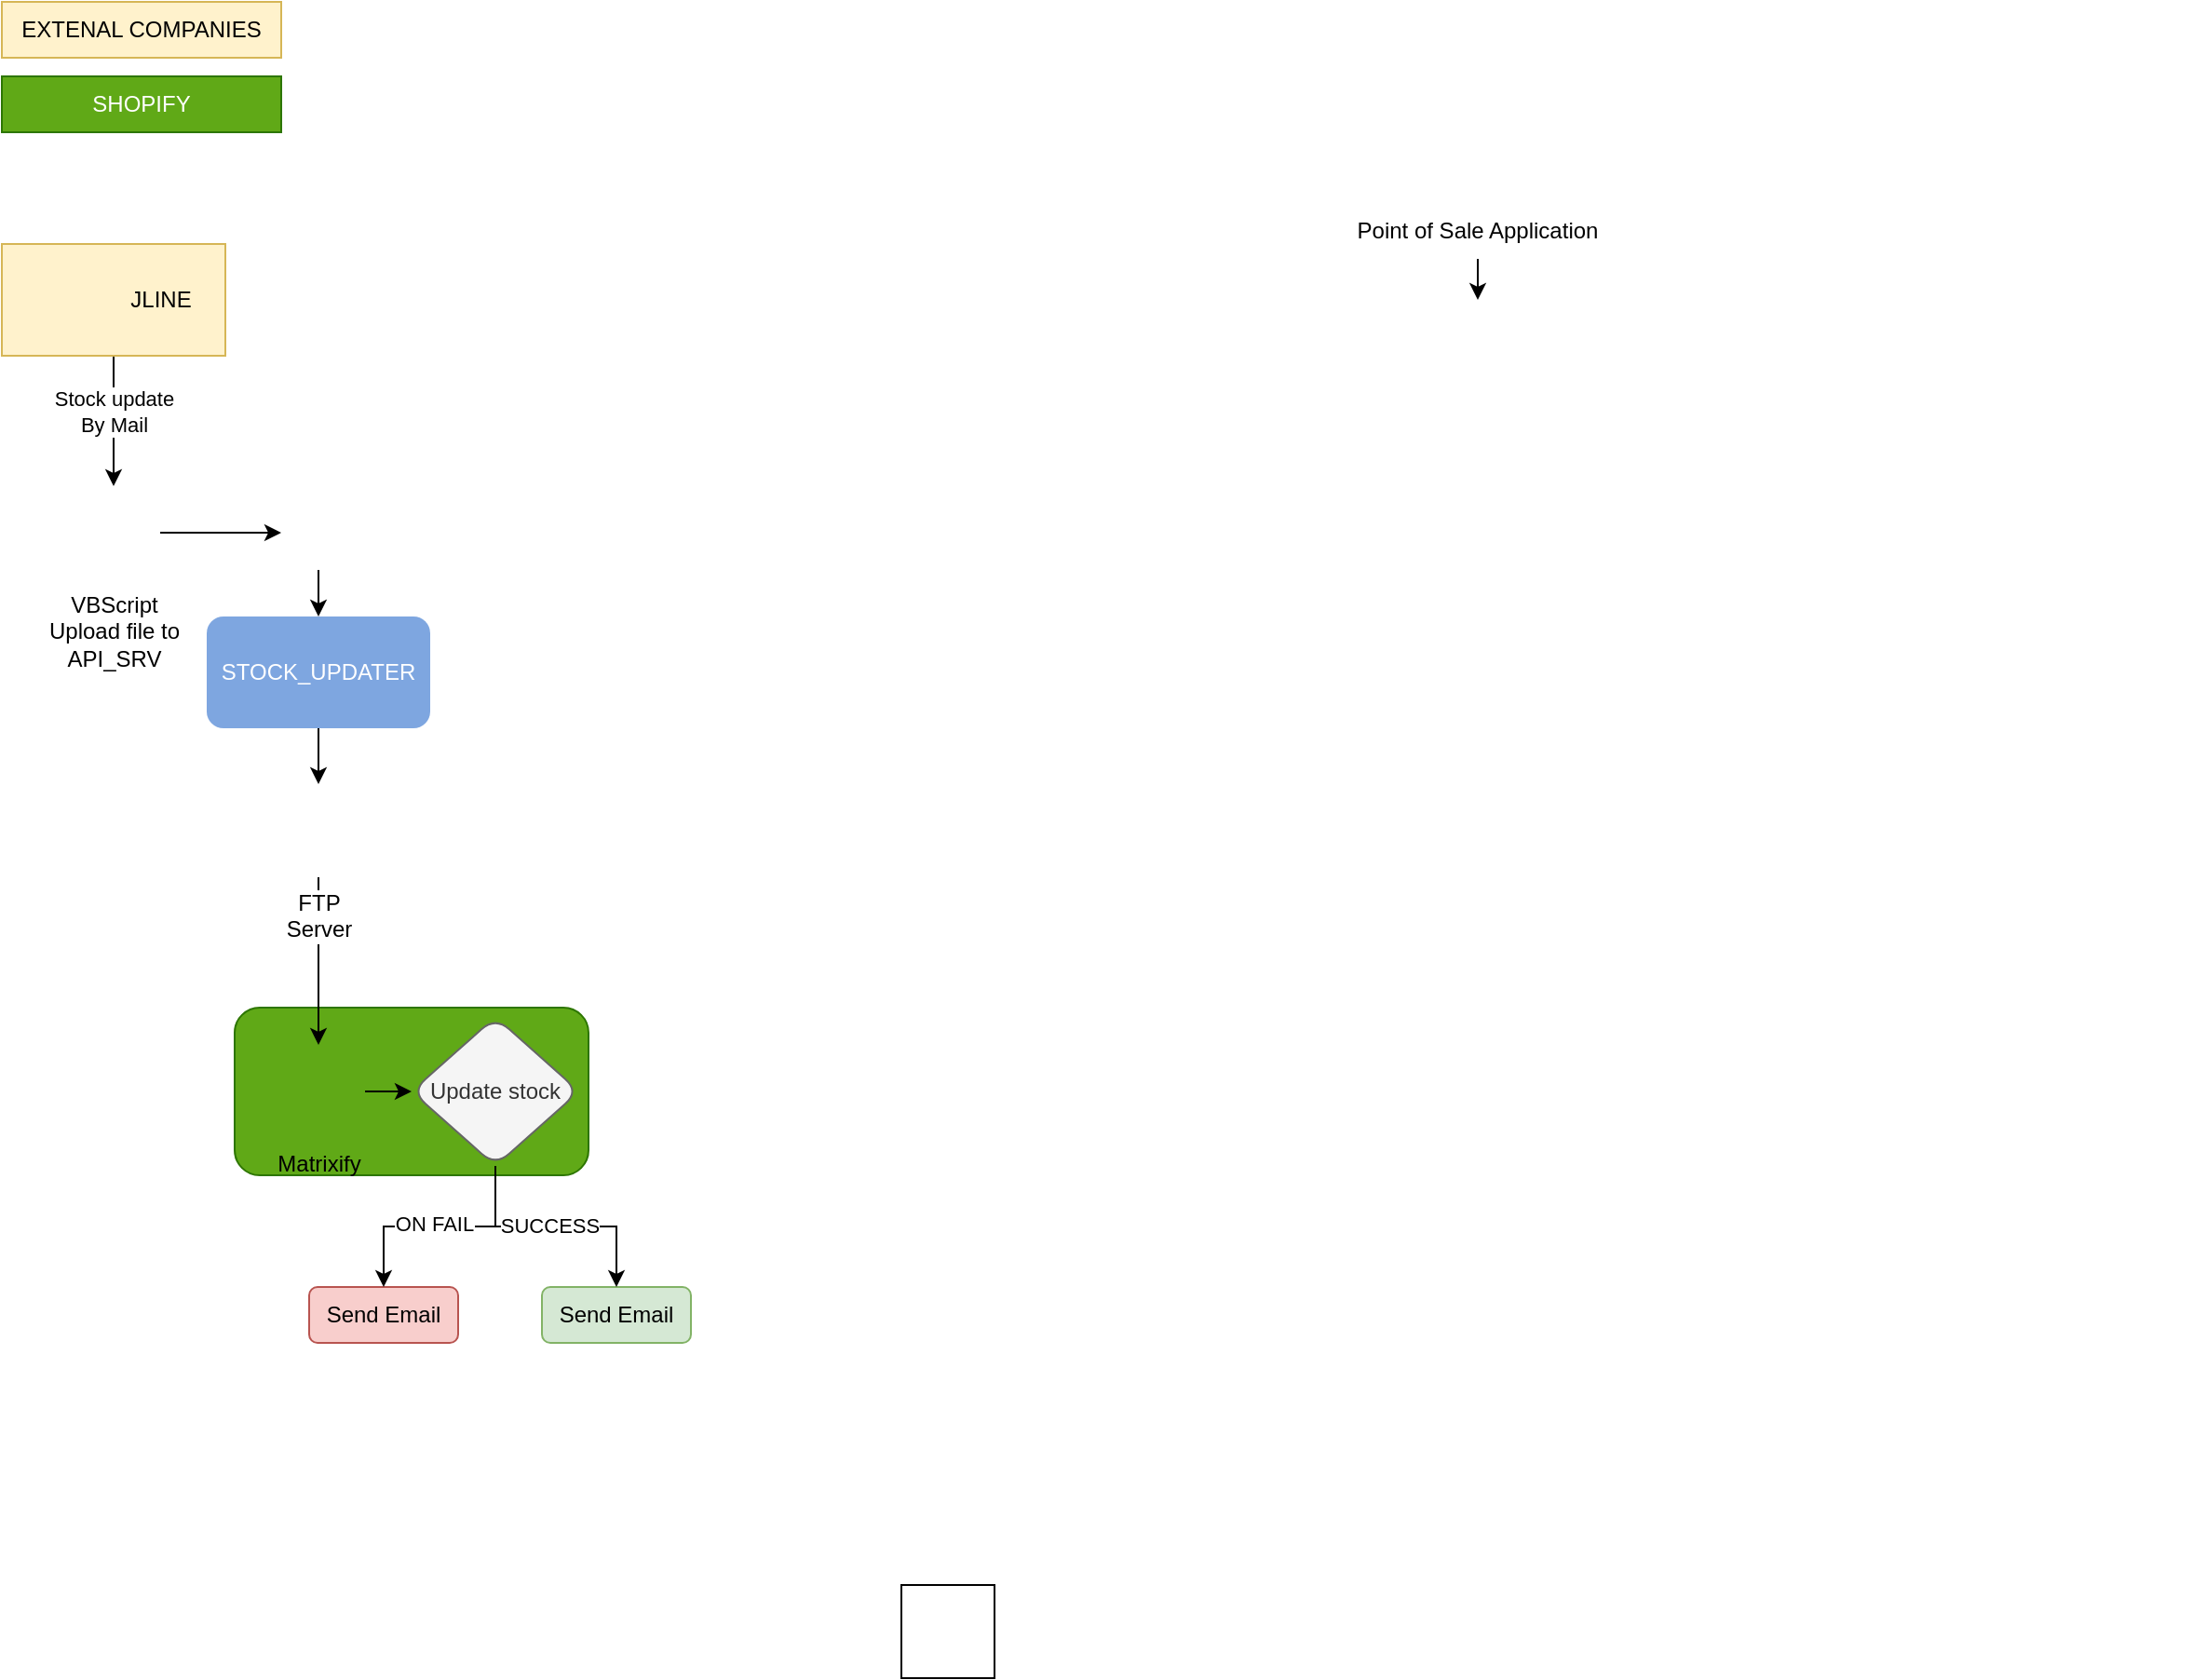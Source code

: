 <mxfile version="15.6.3" type="github">
  <diagram id="kQYQ7ZY42pBOONnznJGe" name="Page-1">
    <mxGraphModel dx="1102" dy="574" grid="1" gridSize="10" guides="1" tooltips="1" connect="1" arrows="1" fold="1" page="1" pageScale="1" pageWidth="850" pageHeight="1100" math="0" shadow="0">
      <root>
        <mxCell id="0" />
        <mxCell id="1" parent="0" />
        <mxCell id="ZSADZLsk4UOC9W3OqM0E-18" value="" style="group" parent="1" vertex="1" connectable="0">
          <mxGeometry x="767" y="90" width="141" height="80" as="geometry" />
        </mxCell>
        <mxCell id="ZSADZLsk4UOC9W3OqM0E-14" value="" style="shape=image;html=1;verticalAlign=top;verticalLabelPosition=bottom;labelBackgroundColor=#ffffff;imageAspect=0;aspect=fixed;image=https://cdn4.iconfinder.com/data/icons/essential-3/32/368-Computer-128.png;strokeColor=default;" parent="ZSADZLsk4UOC9W3OqM0E-18" vertex="1">
          <mxGeometry x="51.5" width="38" height="38" as="geometry" />
        </mxCell>
        <mxCell id="ZSADZLsk4UOC9W3OqM0E-15" value="Point of Sale Application" style="text;html=1;strokeColor=none;fillColor=none;align=center;verticalAlign=middle;whiteSpace=wrap;rounded=0;" parent="ZSADZLsk4UOC9W3OqM0E-18" vertex="1">
          <mxGeometry y="38" width="141" height="30" as="geometry" />
        </mxCell>
        <mxCell id="ZSADZLsk4UOC9W3OqM0E-28" value="" style="shape=image;html=1;verticalAlign=top;verticalLabelPosition=bottom;labelBackgroundColor=#ffffff;imageAspect=0;aspect=fixed;image=https://cdn4.iconfinder.com/data/icons/logos-and-brands/512/306_Slack_logo-128.png;strokeColor=default;" parent="1" vertex="1">
          <mxGeometry x="1060" y="870" width="50" height="50" as="geometry" />
        </mxCell>
        <mxCell id="ZSADZLsk4UOC9W3OqM0E-31" value="" style="shape=image;html=1;verticalAlign=top;verticalLabelPosition=bottom;labelBackgroundColor=#ffffff;imageAspect=0;aspect=fixed;image=https://cdn3.iconfinder.com/data/icons/popular-services-brands-vol-2/512/shopify-128.png;strokeColor=default;" parent="1" vertex="1">
          <mxGeometry x="690" y="870" width="50" height="50" as="geometry" />
        </mxCell>
        <mxCell id="ZSADZLsk4UOC9W3OqM0E-37" value="" style="shape=image;html=1;verticalAlign=top;verticalLabelPosition=bottom;labelBackgroundColor=#ffffff;imageAspect=0;aspect=fixed;image=https://cdn4.iconfinder.com/data/icons/logos-3/181/MySQL-128.png;strokeColor=default;imageBorder=default;" parent="1" vertex="1">
          <mxGeometry x="528" y="870" width="50" height="50" as="geometry" />
        </mxCell>
        <mxCell id="ZSADZLsk4UOC9W3OqM0E-41" value="" style="shape=image;html=1;verticalAlign=top;verticalLabelPosition=bottom;labelBackgroundColor=#ffffff;imageAspect=0;aspect=fixed;image=https://cdn4.iconfinder.com/data/icons/social-media-logos-6/512/74-outlook-128.png;strokeColor=default;" parent="1" vertex="1">
          <mxGeometry x="1170" y="870" width="50" height="50" as="geometry" />
        </mxCell>
        <mxCell id="ZSADZLsk4UOC9W3OqM0E-46" style="edgeStyle=orthogonalEdgeStyle;rounded=0;orthogonalLoop=1;jettySize=auto;html=1;exitX=0.5;exitY=1;exitDx=0;exitDy=0;entryX=0.5;entryY=0;entryDx=0;entryDy=0;" parent="1" source="ZSADZLsk4UOC9W3OqM0E-43" target="ZSADZLsk4UOC9W3OqM0E-44" edge="1">
          <mxGeometry relative="1" as="geometry" />
        </mxCell>
        <mxCell id="ZSADZLsk4UOC9W3OqM0E-43" value="STOCK_UPDATER" style="rounded=1;whiteSpace=wrap;html=1;strokeColor=none;fillColor=#7EA6E0;fontColor=#FFFFFF;" parent="1" vertex="1">
          <mxGeometry x="155" y="350" width="120" height="60" as="geometry" />
        </mxCell>
        <mxCell id="ZSADZLsk4UOC9W3OqM0E-55" style="edgeStyle=orthogonalEdgeStyle;rounded=0;orthogonalLoop=1;jettySize=auto;html=1;entryX=0.5;entryY=0;entryDx=0;entryDy=0;exitX=0.5;exitY=1;exitDx=0;exitDy=0;" parent="1" source="ZSADZLsk4UOC9W3OqM0E-57" target="ZSADZLsk4UOC9W3OqM0E-43" edge="1">
          <mxGeometry relative="1" as="geometry">
            <mxPoint x="260" y="345" as="sourcePoint" />
          </mxGeometry>
        </mxCell>
        <mxCell id="ZSADZLsk4UOC9W3OqM0E-49" value="EXTENAL COMPANIES" style="text;html=1;strokeColor=#d6b656;fillColor=#fff2cc;align=center;verticalAlign=middle;whiteSpace=wrap;rounded=0;" parent="1" vertex="1">
          <mxGeometry x="45" y="20" width="150" height="30" as="geometry" />
        </mxCell>
        <mxCell id="ZSADZLsk4UOC9W3OqM0E-51" style="edgeStyle=orthogonalEdgeStyle;rounded=0;orthogonalLoop=1;jettySize=auto;html=1;exitX=0.5;exitY=1;exitDx=0;exitDy=0;entryX=0.5;entryY=0;entryDx=0;entryDy=0;" parent="1" source="ZSADZLsk4UOC9W3OqM0E-50" target="ZSADZLsk4UOC9W3OqM0E-53" edge="1">
          <mxGeometry relative="1" as="geometry" />
        </mxCell>
        <mxCell id="ZSADZLsk4UOC9W3OqM0E-52" value="Stock update&lt;br&gt;By Mail" style="edgeLabel;html=1;align=center;verticalAlign=middle;resizable=0;points=[];" parent="ZSADZLsk4UOC9W3OqM0E-51" vertex="1" connectable="0">
          <mxGeometry x="-0.258" relative="1" as="geometry">
            <mxPoint y="4" as="offset" />
          </mxGeometry>
        </mxCell>
        <mxCell id="ZSADZLsk4UOC9W3OqM0E-64" style="edgeStyle=orthogonalEdgeStyle;rounded=0;orthogonalLoop=1;jettySize=auto;html=1;exitX=1;exitY=0.5;exitDx=0;exitDy=0;fontColor=#000000;" parent="1" source="ZSADZLsk4UOC9W3OqM0E-53" target="ZSADZLsk4UOC9W3OqM0E-57" edge="1">
          <mxGeometry relative="1" as="geometry" />
        </mxCell>
        <mxCell id="ZSADZLsk4UOC9W3OqM0E-53" value="VBScript &lt;br&gt;Upload file to&lt;br&gt;API_SRV" style="shape=image;html=1;verticalAlign=top;verticalLabelPosition=bottom;labelBackgroundColor=#ffffff;imageAspect=0;aspect=fixed;image=https://cdn3.iconfinder.com/data/icons/humano2/128x128/mimetypes/application-x-executable-script.png;strokeColor=default;" parent="1" vertex="1">
          <mxGeometry x="80" y="280" width="50" height="50" as="geometry" />
        </mxCell>
        <mxCell id="ZSADZLsk4UOC9W3OqM0E-57" value="" style="shape=image;html=1;verticalAlign=top;verticalLabelPosition=bottom;labelBackgroundColor=#ffffff;imageAspect=0;aspect=fixed;image=https://cdn0.iconfinder.com/data/icons/common-file-extensions-audio-documents/24/ext_csv-128.png;strokeColor=default;" parent="1" vertex="1">
          <mxGeometry x="195" y="285" width="40" height="40" as="geometry" />
        </mxCell>
        <mxCell id="ZSADZLsk4UOC9W3OqM0E-65" value="SHOPIFY" style="text;html=1;strokeColor=#2D7600;fillColor=#60a917;align=center;verticalAlign=middle;whiteSpace=wrap;rounded=0;fontColor=#ffffff;" parent="1" vertex="1">
          <mxGeometry x="45" y="60" width="150" height="30" as="geometry" />
        </mxCell>
        <mxCell id="ZSADZLsk4UOC9W3OqM0E-68" style="edgeStyle=orthogonalEdgeStyle;rounded=0;orthogonalLoop=1;jettySize=auto;html=1;fontColor=#000000;" parent="1" source="ZSADZLsk4UOC9W3OqM0E-15" edge="1">
          <mxGeometry relative="1" as="geometry">
            <mxPoint x="837.5" y="180" as="targetPoint" />
          </mxGeometry>
        </mxCell>
        <mxCell id="vfHAoLINmW1o7PDfFwCl-2" value="" style="group" vertex="1" connectable="0" parent="1">
          <mxGeometry x="45" y="150" width="120" height="60" as="geometry" />
        </mxCell>
        <mxCell id="ZSADZLsk4UOC9W3OqM0E-50" value="JLINE" style="rounded=0;whiteSpace=wrap;html=1;strokeColor=#d6b656;fillColor=#fff2cc;align=center;labelPosition=center;verticalLabelPosition=middle;verticalAlign=middle;spacingLeft=51;" parent="vfHAoLINmW1o7PDfFwCl-2" vertex="1">
          <mxGeometry width="120" height="60" as="geometry" />
        </mxCell>
        <mxCell id="vfHAoLINmW1o7PDfFwCl-1" value="" style="shape=image;html=1;verticalAlign=top;verticalLabelPosition=bottom;labelBackgroundColor=#ffffff;imageAspect=0;aspect=fixed;image=https://cdn0.iconfinder.com/data/icons/business-1390/24/20_-_Company-2-128.png" vertex="1" parent="vfHAoLINmW1o7PDfFwCl-2">
          <mxGeometry x="15" y="6" width="48" height="48" as="geometry" />
        </mxCell>
        <mxCell id="vfHAoLINmW1o7PDfFwCl-12" value="" style="group" vertex="1" connectable="0" parent="1">
          <mxGeometry x="170" y="560" width="245" height="180" as="geometry" />
        </mxCell>
        <mxCell id="ZSADZLsk4UOC9W3OqM0E-60" value="" style="rounded=1;whiteSpace=wrap;html=1;strokeColor=#2D7600;fillColor=#60a917;fontColor=#ffffff;" parent="vfHAoLINmW1o7PDfFwCl-12" vertex="1">
          <mxGeometry width="190" height="90" as="geometry" />
        </mxCell>
        <mxCell id="ZSADZLsk4UOC9W3OqM0E-58" value="Matrixify" style="shape=image;html=1;verticalAlign=top;verticalLabelPosition=bottom;labelBackgroundColor=none;imageAspect=0;aspect=fixed;image=https://cdn1.iconfinder.com/data/icons/material-core/23/extension-128.png;rounded=1;fontColor=#000000;strokeColor=default;fillColor=#7EA6E0;" parent="vfHAoLINmW1o7PDfFwCl-12" vertex="1">
          <mxGeometry x="20" y="20" width="50" height="50" as="geometry" />
        </mxCell>
        <mxCell id="ZSADZLsk4UOC9W3OqM0E-61" value="Update stock" style="rhombus;whiteSpace=wrap;html=1;rounded=1;fontColor=#333333;strokeColor=#666666;fillColor=#f5f5f5;" parent="vfHAoLINmW1o7PDfFwCl-12" vertex="1">
          <mxGeometry x="95" y="5" width="90" height="80" as="geometry" />
        </mxCell>
        <mxCell id="vfHAoLINmW1o7PDfFwCl-5" style="edgeStyle=orthogonalEdgeStyle;rounded=0;orthogonalLoop=1;jettySize=auto;html=1;exitX=1;exitY=0.5;exitDx=0;exitDy=0;" edge="1" parent="vfHAoLINmW1o7PDfFwCl-12" source="ZSADZLsk4UOC9W3OqM0E-58" target="ZSADZLsk4UOC9W3OqM0E-61">
          <mxGeometry relative="1" as="geometry" />
        </mxCell>
        <mxCell id="ZSADZLsk4UOC9W3OqM0E-62" value="Send Email" style="rounded=1;whiteSpace=wrap;html=1;strokeColor=#b85450;fillColor=#f8cecc;" parent="vfHAoLINmW1o7PDfFwCl-12" vertex="1">
          <mxGeometry x="40" y="150" width="80" height="30" as="geometry" />
        </mxCell>
        <mxCell id="ZSADZLsk4UOC9W3OqM0E-63" value="" style="edgeStyle=orthogonalEdgeStyle;rounded=0;orthogonalLoop=1;jettySize=auto;html=1;fontColor=#000000;" parent="vfHAoLINmW1o7PDfFwCl-12" source="ZSADZLsk4UOC9W3OqM0E-61" target="ZSADZLsk4UOC9W3OqM0E-62" edge="1">
          <mxGeometry relative="1" as="geometry" />
        </mxCell>
        <mxCell id="vfHAoLINmW1o7PDfFwCl-8" value="ON FAIL" style="edgeLabel;html=1;align=center;verticalAlign=middle;resizable=0;points=[];" vertex="1" connectable="0" parent="ZSADZLsk4UOC9W3OqM0E-63">
          <mxGeometry x="-0.23" y="1" relative="1" as="geometry">
            <mxPoint x="-18" y="-3" as="offset" />
          </mxGeometry>
        </mxCell>
        <mxCell id="vfHAoLINmW1o7PDfFwCl-9" value="Send Email" style="rounded=1;whiteSpace=wrap;html=1;strokeColor=#82b366;fillColor=#d5e8d4;" vertex="1" parent="vfHAoLINmW1o7PDfFwCl-12">
          <mxGeometry x="165" y="150" width="80" height="30" as="geometry" />
        </mxCell>
        <mxCell id="vfHAoLINmW1o7PDfFwCl-10" style="edgeStyle=orthogonalEdgeStyle;rounded=0;orthogonalLoop=1;jettySize=auto;html=1;exitX=0.5;exitY=1;exitDx=0;exitDy=0;entryX=0.5;entryY=0;entryDx=0;entryDy=0;" edge="1" parent="vfHAoLINmW1o7PDfFwCl-12" source="ZSADZLsk4UOC9W3OqM0E-61" target="vfHAoLINmW1o7PDfFwCl-9">
          <mxGeometry relative="1" as="geometry" />
        </mxCell>
        <mxCell id="vfHAoLINmW1o7PDfFwCl-11" value="SUCCESS" style="edgeLabel;html=1;align=center;verticalAlign=middle;resizable=0;points=[];" vertex="1" connectable="0" parent="vfHAoLINmW1o7PDfFwCl-10">
          <mxGeometry x="-0.255" y="2" relative="1" as="geometry">
            <mxPoint x="13" y="1" as="offset" />
          </mxGeometry>
        </mxCell>
        <mxCell id="ZSADZLsk4UOC9W3OqM0E-59" style="edgeStyle=orthogonalEdgeStyle;rounded=0;orthogonalLoop=1;jettySize=auto;html=1;entryX=0.5;entryY=0;entryDx=0;entryDy=0;fontColor=#FFFFFF;" parent="1" source="ZSADZLsk4UOC9W3OqM0E-44" target="ZSADZLsk4UOC9W3OqM0E-58" edge="1">
          <mxGeometry relative="1" as="geometry" />
        </mxCell>
        <mxCell id="ZSADZLsk4UOC9W3OqM0E-44" value="FTP &lt;br&gt;Server" style="shape=image;html=1;verticalAlign=top;verticalLabelPosition=bottom;labelBackgroundColor=#ffffff;imageAspect=0;aspect=fixed;image=https://cdn4.iconfinder.com/data/icons/logos-brands-5/24/digitalocean-128.png;strokeColor=default;" parent="1" vertex="1">
          <mxGeometry x="190" y="440" width="50" height="50" as="geometry" />
        </mxCell>
      </root>
    </mxGraphModel>
  </diagram>
</mxfile>
